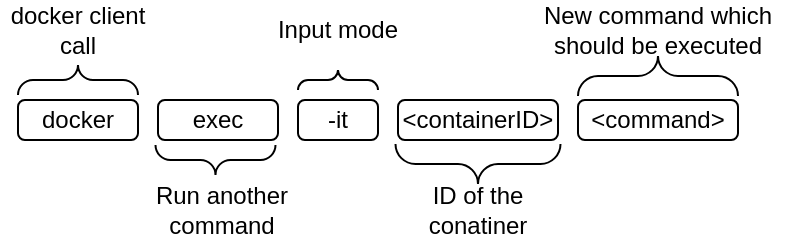 <mxfile version="13.6.5" pages="8">
    <diagram id="Z8t6eByg_bAuf-g6iZLm" name="docker_execute_command">
        <mxGraphModel dx="820" dy="792" grid="1" gridSize="10" guides="1" tooltips="1" connect="1" arrows="1" fold="1" page="1" pageScale="1" pageWidth="827" pageHeight="1169" math="0" shadow="0">
            <root>
                <mxCell id="0"/>
                <mxCell id="1" parent="0"/>
                <mxCell id="x4BcTHykn0_MHG1Q5Rc5-2" value="docker" style="rounded=1;whiteSpace=wrap;html=1;arcSize=17;" parent="1" vertex="1">
                    <mxGeometry x="160" y="250" width="60" height="20" as="geometry"/>
                </mxCell>
                <mxCell id="x4BcTHykn0_MHG1Q5Rc5-3" value="exec" style="rounded=1;whiteSpace=wrap;html=1;arcSize=17;" parent="1" vertex="1">
                    <mxGeometry x="230" y="250" width="60" height="20" as="geometry"/>
                </mxCell>
                <mxCell id="x4BcTHykn0_MHG1Q5Rc5-4" value="-it" style="rounded=1;whiteSpace=wrap;html=1;arcSize=17;" parent="1" vertex="1">
                    <mxGeometry x="300" y="250" width="40" height="20" as="geometry"/>
                </mxCell>
                <mxCell id="x4BcTHykn0_MHG1Q5Rc5-5" value="&amp;lt;containerID&amp;gt;" style="rounded=1;whiteSpace=wrap;html=1;arcSize=17;" parent="1" vertex="1">
                    <mxGeometry x="350" y="250" width="80" height="20" as="geometry"/>
                </mxCell>
                <mxCell id="x4BcTHykn0_MHG1Q5Rc5-8" value="&amp;lt;command&amp;gt;" style="rounded=1;whiteSpace=wrap;html=1;arcSize=17;" parent="1" vertex="1">
                    <mxGeometry x="440" y="250" width="80" height="20" as="geometry"/>
                </mxCell>
                <mxCell id="x4BcTHykn0_MHG1Q5Rc5-9" value="" style="verticalLabelPosition=bottom;shadow=0;dashed=0;align=center;html=1;verticalAlign=top;strokeWidth=1;shape=mxgraph.mockup.markup.curlyBrace;" parent="1" vertex="1">
                    <mxGeometry x="160" y="230" width="60" height="20" as="geometry"/>
                </mxCell>
                <mxCell id="x4BcTHykn0_MHG1Q5Rc5-10" value="docker client call" style="text;html=1;strokeColor=none;fillColor=none;align=center;verticalAlign=middle;whiteSpace=wrap;rounded=0;" parent="1" vertex="1">
                    <mxGeometry x="151.25" y="200" width="77.5" height="30" as="geometry"/>
                </mxCell>
                <mxCell id="x4BcTHykn0_MHG1Q5Rc5-13" value="" style="verticalLabelPosition=bottom;shadow=0;dashed=0;align=center;html=1;verticalAlign=top;strokeWidth=1;shape=mxgraph.mockup.markup.curlyBrace;rotation=-180;" parent="1" vertex="1">
                    <mxGeometry x="228.75" y="270" width="60" height="20" as="geometry"/>
                </mxCell>
                <mxCell id="x4BcTHykn0_MHG1Q5Rc5-14" value="Run another command" style="text;html=1;strokeColor=none;fillColor=none;align=center;verticalAlign=middle;whiteSpace=wrap;rounded=0;" parent="1" vertex="1">
                    <mxGeometry x="222.5" y="290" width="77.5" height="30" as="geometry"/>
                </mxCell>
                <mxCell id="x4BcTHykn0_MHG1Q5Rc5-15" value="Input mode" style="text;html=1;strokeColor=none;fillColor=none;align=center;verticalAlign=middle;whiteSpace=wrap;rounded=0;" parent="1" vertex="1">
                    <mxGeometry x="281.25" y="200" width="77.5" height="30" as="geometry"/>
                </mxCell>
                <mxCell id="x4BcTHykn0_MHG1Q5Rc5-16" value="" style="verticalLabelPosition=bottom;shadow=0;dashed=0;align=center;html=1;verticalAlign=top;strokeWidth=1;shape=mxgraph.mockup.markup.curlyBrace;" parent="1" vertex="1">
                    <mxGeometry x="300" y="230" width="40" height="20" as="geometry"/>
                </mxCell>
                <mxCell id="x4BcTHykn0_MHG1Q5Rc5-18" value="" style="verticalLabelPosition=bottom;shadow=0;dashed=0;align=center;html=1;verticalAlign=top;strokeWidth=1;shape=mxgraph.mockup.markup.curlyBrace;rotation=-180;" parent="1" vertex="1">
                    <mxGeometry x="348.75" y="272" width="82.5" height="20" as="geometry"/>
                </mxCell>
                <mxCell id="x4BcTHykn0_MHG1Q5Rc5-19" value="ID of the conatiner" style="text;html=1;strokeColor=none;fillColor=none;align=center;verticalAlign=middle;whiteSpace=wrap;rounded=0;" parent="1" vertex="1">
                    <mxGeometry x="351.25" y="290" width="77.5" height="30" as="geometry"/>
                </mxCell>
                <mxCell id="x4BcTHykn0_MHG1Q5Rc5-20" value="" style="verticalLabelPosition=bottom;shadow=0;dashed=0;align=center;html=1;verticalAlign=top;strokeWidth=1;shape=mxgraph.mockup.markup.curlyBrace;" parent="1" vertex="1">
                    <mxGeometry x="440" y="228" width="80" height="20" as="geometry"/>
                </mxCell>
                <mxCell id="x4BcTHykn0_MHG1Q5Rc5-21" value="New command which should be executed" style="text;html=1;strokeColor=none;fillColor=none;align=center;verticalAlign=middle;whiteSpace=wrap;rounded=0;" parent="1" vertex="1">
                    <mxGeometry x="415" y="200" width="130" height="30" as="geometry"/>
                </mxCell>
            </root>
        </mxGraphModel>
    </diagram>
    <diagram id="4DqkIe9O288BrXbF6ims" name="docker_volumes">
        <mxGraphModel dx="785" dy="470" grid="1" gridSize="10" guides="1" tooltips="1" connect="1" arrows="1" fold="1" page="1" pageScale="1" pageWidth="827" pageHeight="1169" math="0" shadow="0">
            <root>
                <mxCell id="LirIfCl32TO5lYSVs2zt-0"/>
                <mxCell id="LirIfCl32TO5lYSVs2zt-1" parent="LirIfCl32TO5lYSVs2zt-0"/>
                <mxCell id="LirIfCl32TO5lYSVs2zt-2" value="" style="rounded=0;whiteSpace=wrap;html=1;strokeColor=#000000;" vertex="1" parent="LirIfCl32TO5lYSVs2zt-1">
                    <mxGeometry x="90" y="60" width="190" height="110" as="geometry"/>
                </mxCell>
                <mxCell id="LirIfCl32TO5lYSVs2zt-3" value="Local Directory" style="text;html=1;strokeColor=none;fillColor=none;align=center;verticalAlign=middle;whiteSpace=wrap;rounded=0;fontSize=18;fontStyle=1" vertex="1" parent="LirIfCl32TO5lYSVs2zt-1">
                    <mxGeometry x="90" y="30" width="140" height="30" as="geometry"/>
                </mxCell>
                <mxCell id="LirIfCl32TO5lYSVs2zt-4" value="Docker Container" style="text;html=1;strokeColor=none;fillColor=none;align=center;verticalAlign=middle;whiteSpace=wrap;rounded=0;fontSize=18;fontStyle=1" vertex="1" parent="LirIfCl32TO5lYSVs2zt-1">
                    <mxGeometry x="330" y="30" width="160" height="30" as="geometry"/>
                </mxCell>
                <mxCell id="LirIfCl32TO5lYSVs2zt-6" value="frontend" style="rounded=0;whiteSpace=wrap;html=1;strokeColor=#000000;fontSize=18;align=left;" vertex="1" parent="LirIfCl32TO5lYSVs2zt-1">
                    <mxGeometry x="100" y="70" width="145" height="30" as="geometry"/>
                </mxCell>
                <mxCell id="LirIfCl32TO5lYSVs2zt-7" value="/src" style="rounded=0;whiteSpace=wrap;html=1;strokeColor=#000000;fontSize=18;align=left;" vertex="1" parent="LirIfCl32TO5lYSVs2zt-1">
                    <mxGeometry x="125" y="100" width="120" height="30" as="geometry"/>
                </mxCell>
                <mxCell id="LirIfCl32TO5lYSVs2zt-15" value="/public" style="rounded=0;whiteSpace=wrap;html=1;strokeColor=#000000;fontSize=18;align=left;" vertex="1" parent="LirIfCl32TO5lYSVs2zt-1">
                    <mxGeometry x="125" y="130" width="120" height="30" as="geometry"/>
                </mxCell>
                <mxCell id="LirIfCl32TO5lYSVs2zt-16" value="" style="rounded=0;whiteSpace=wrap;html=1;strokeColor=#000000;" vertex="1" parent="LirIfCl32TO5lYSVs2zt-1">
                    <mxGeometry x="330" y="60" width="190" height="150" as="geometry"/>
                </mxCell>
                <mxCell id="LirIfCl32TO5lYSVs2zt-17" value="/app" style="rounded=0;whiteSpace=wrap;html=1;strokeColor=#000000;fontSize=18;align=left;" vertex="1" parent="LirIfCl32TO5lYSVs2zt-1">
                    <mxGeometry x="341" y="70" width="159" height="30" as="geometry"/>
                </mxCell>
                <mxCell id="LirIfCl32TO5lYSVs2zt-20" style="edgeStyle=orthogonalEdgeStyle;rounded=0;orthogonalLoop=1;jettySize=auto;html=1;exitX=0;exitY=0.5;exitDx=0;exitDy=0;fontSize=18;" edge="1" parent="LirIfCl32TO5lYSVs2zt-1" source="LirIfCl32TO5lYSVs2zt-18" target="LirIfCl32TO5lYSVs2zt-7">
                    <mxGeometry relative="1" as="geometry">
                        <Array as="points">
                            <mxPoint x="245" y="115"/>
                        </Array>
                    </mxGeometry>
                </mxCell>
                <mxCell id="LirIfCl32TO5lYSVs2zt-22" value="mapping" style="edgeLabel;html=1;align=center;verticalAlign=middle;resizable=0;points=[];fontSize=18;" vertex="1" connectable="0" parent="LirIfCl32TO5lYSVs2zt-20">
                    <mxGeometry x="-0.114" y="1" relative="1" as="geometry">
                        <mxPoint as="offset"/>
                    </mxGeometry>
                </mxCell>
                <mxCell id="LirIfCl32TO5lYSVs2zt-18" value="reference" style="rounded=0;whiteSpace=wrap;html=1;strokeColor=#d79b00;fontSize=18;align=left;fillColor=#ffe6cc;" vertex="1" parent="LirIfCl32TO5lYSVs2zt-1">
                    <mxGeometry x="366" y="100" width="134" height="30" as="geometry"/>
                </mxCell>
                <mxCell id="LirIfCl32TO5lYSVs2zt-26" style="edgeStyle=orthogonalEdgeStyle;rounded=0;orthogonalLoop=1;jettySize=auto;html=1;fontSize=18;align=right;" edge="1" parent="LirIfCl32TO5lYSVs2zt-1" source="LirIfCl32TO5lYSVs2zt-19" target="LirIfCl32TO5lYSVs2zt-15">
                    <mxGeometry relative="1" as="geometry"/>
                </mxCell>
                <mxCell id="LirIfCl32TO5lYSVs2zt-27" value="mapping" style="edgeLabel;html=1;align=center;verticalAlign=middle;resizable=0;points=[];fontSize=18;" vertex="1" connectable="0" parent="LirIfCl32TO5lYSVs2zt-26">
                    <mxGeometry x="0.068" y="2" relative="1" as="geometry">
                        <mxPoint as="offset"/>
                    </mxGeometry>
                </mxCell>
                <mxCell id="LirIfCl32TO5lYSVs2zt-19" value="reference" style="rounded=0;whiteSpace=wrap;html=1;strokeColor=#d79b00;fontSize=18;align=left;fillColor=#ffe6cc;" vertex="1" parent="LirIfCl32TO5lYSVs2zt-1">
                    <mxGeometry x="366" y="130" width="134" height="30" as="geometry"/>
                </mxCell>
                <mxCell id="M2R_YAmJUU3BRE1aYa_X-0" value="/node_modules" style="rounded=0;whiteSpace=wrap;html=1;fontSize=18;align=left;strokeColor=#82b366;fillColor=#d5e8d4;" vertex="1" parent="LirIfCl32TO5lYSVs2zt-1">
                    <mxGeometry x="366" y="160" width="134" height="30" as="geometry"/>
                </mxCell>
                <mxCell id="M2R_YAmJUU3BRE1aYa_X-1" value="bind" style="rounded=0;whiteSpace=wrap;html=1;strokeColor=#d79b00;fontSize=21;align=left;fillColor=#ffe6cc;" vertex="1" parent="LirIfCl32TO5lYSVs2zt-1">
                    <mxGeometry x="550" y="70" width="50" height="20" as="geometry"/>
                </mxCell>
                <mxCell id="M2R_YAmJUU3BRE1aYa_X-3" value="Mount Type" style="text;html=1;strokeColor=none;fillColor=none;align=center;verticalAlign=middle;whiteSpace=wrap;rounded=0;fontSize=18;fontStyle=1" vertex="1" parent="LirIfCl32TO5lYSVs2zt-1">
                    <mxGeometry x="535" y="20" width="80" height="30" as="geometry"/>
                </mxCell>
                <mxCell id="M2R_YAmJUU3BRE1aYa_X-4" value="volume" style="rounded=0;whiteSpace=wrap;html=1;strokeColor=#82b366;fontSize=21;align=left;fillColor=#d5e8d4;" vertex="1" parent="LirIfCl32TO5lYSVs2zt-1">
                    <mxGeometry x="550" y="105" width="80" height="20" as="geometry"/>
                </mxCell>
            </root>
        </mxGraphModel>
    </diagram>
    <diagram id="GlZ0INr8MOk2siQkvOUw" name="docker_volumes_command">
        <mxGraphModel dx="654" dy="391" grid="1" gridSize="10" guides="1" tooltips="1" connect="1" arrows="1" fold="1" page="1" pageScale="1" pageWidth="827" pageHeight="1169" math="0" shadow="0">
            <root>
                <mxCell id="pRJPaqnPAb04E5XvACH9-0"/>
                <mxCell id="pRJPaqnPAb04E5XvACH9-1" parent="pRJPaqnPAb04E5XvACH9-0"/>
                <mxCell id="M1x_r_10BfOxJKpJMZ-N-0" value="docker run -p 3000:3000" style="rounded=1;whiteSpace=wrap;html=1;arcSize=17;" vertex="1" parent="pRJPaqnPAb04E5XvACH9-1">
                    <mxGeometry x="60" y="250" width="160" height="20" as="geometry"/>
                </mxCell>
                <mxCell id="M1x_r_10BfOxJKpJMZ-N-1" value="-v /app/node_modules" style="rounded=1;whiteSpace=wrap;html=1;arcSize=17;" vertex="1" parent="pRJPaqnPAb04E5XvACH9-1">
                    <mxGeometry x="222.5" y="250" width="137.5" height="20" as="geometry"/>
                </mxCell>
                <mxCell id="M1x_r_10BfOxJKpJMZ-N-3" value="-v $(pwd):/app" style="rounded=1;whiteSpace=wrap;html=1;arcSize=17;" vertex="1" parent="pRJPaqnPAb04E5XvACH9-1">
                    <mxGeometry x="363.25" y="250" width="96.5" height="20" as="geometry"/>
                </mxCell>
                <mxCell id="M1x_r_10BfOxJKpJMZ-N-4" value="&amp;lt;imageID&amp;gt;" style="rounded=1;whiteSpace=wrap;html=1;arcSize=17;" vertex="1" parent="pRJPaqnPAb04E5XvACH9-1">
                    <mxGeometry x="464" y="250" width="80" height="20" as="geometry"/>
                </mxCell>
                <mxCell id="M1x_r_10BfOxJKpJMZ-N-5" value="" style="verticalLabelPosition=bottom;shadow=0;dashed=0;align=center;html=1;verticalAlign=top;strokeWidth=1;shape=mxgraph.mockup.markup.curlyBrace;" vertex="1" parent="pRJPaqnPAb04E5XvACH9-1">
                    <mxGeometry x="60" y="228" width="159" height="20" as="geometry"/>
                </mxCell>
                <mxCell id="M1x_r_10BfOxJKpJMZ-N-6" value="docker run call" style="text;html=1;strokeColor=none;fillColor=none;align=center;verticalAlign=middle;whiteSpace=wrap;rounded=0;" vertex="1" parent="pRJPaqnPAb04E5XvACH9-1">
                    <mxGeometry x="90" y="198" width="88.25" height="30" as="geometry"/>
                </mxCell>
                <mxCell id="M1x_r_10BfOxJKpJMZ-N-7" value="" style="verticalLabelPosition=bottom;shadow=0;dashed=0;align=center;html=1;verticalAlign=top;strokeWidth=1;shape=mxgraph.mockup.markup.curlyBrace;rotation=-180;" vertex="1" parent="pRJPaqnPAb04E5XvACH9-1">
                    <mxGeometry x="225" y="272" width="132.5" height="20" as="geometry"/>
                </mxCell>
                <mxCell id="M1x_r_10BfOxJKpJMZ-N-8" value="Put a bookmark on the node_modules folder. Because we have it only in the container we want to persist that so that it doesn't get overwritten with the mapping in the next command" style="text;html=1;strokeColor=none;fillColor=none;align=center;verticalAlign=middle;whiteSpace=wrap;rounded=0;" vertex="1" parent="pRJPaqnPAb04E5XvACH9-1">
                    <mxGeometry x="230" y="292" width="120" height="138" as="geometry"/>
                </mxCell>
                <mxCell id="M1x_r_10BfOxJKpJMZ-N-11" value="" style="verticalLabelPosition=bottom;shadow=0;dashed=0;align=center;html=1;verticalAlign=top;strokeWidth=1;shape=mxgraph.mockup.markup.curlyBrace;rotation=0;" vertex="1" parent="pRJPaqnPAb04E5XvACH9-1">
                    <mxGeometry x="364.75" y="228" width="93.5" height="20" as="geometry"/>
                </mxCell>
                <mxCell id="M1x_r_10BfOxJKpJMZ-N-12" value="Map the present working directory $(pwd) and everyting inside of it to the Container Working directory" style="text;html=1;strokeColor=none;fillColor=none;align=center;verticalAlign=middle;whiteSpace=wrap;rounded=0;" vertex="1" parent="pRJPaqnPAb04E5XvACH9-1">
                    <mxGeometry x="353.75" y="150" width="115.5" height="70" as="geometry"/>
                </mxCell>
                <mxCell id="M1x_r_10BfOxJKpJMZ-N-13" value="" style="verticalLabelPosition=bottom;shadow=0;dashed=0;align=center;html=1;verticalAlign=top;strokeWidth=1;shape=mxgraph.mockup.markup.curlyBrace;rotation=-180;" vertex="1" parent="pRJPaqnPAb04E5XvACH9-1">
                    <mxGeometry x="464" y="272" width="80" height="20" as="geometry"/>
                </mxCell>
                <mxCell id="M1x_r_10BfOxJKpJMZ-N-14" value="ID of the Image" style="text;html=1;strokeColor=none;fillColor=none;align=center;verticalAlign=middle;whiteSpace=wrap;rounded=0;" vertex="1" parent="pRJPaqnPAb04E5XvACH9-1">
                    <mxGeometry x="439" y="292" width="130" height="30" as="geometry"/>
                </mxCell>
            </root>
        </mxGraphModel>
    </diagram>
    <diagram id="Ai7XzUPe5bcDp6t7hfhO" name="multi_step_docker_builds">
        <mxGraphModel dx="785" dy="470" grid="1" gridSize="10" guides="1" tooltips="1" connect="1" arrows="1" fold="1" page="1" pageScale="1" pageWidth="827" pageHeight="1169" math="0" shadow="0">
            <root>
                <mxCell id="6ZfEl1eTqT96-iYbXJiU-0"/>
                <mxCell id="6ZfEl1eTqT96-iYbXJiU-1" parent="6ZfEl1eTqT96-iYbXJiU-0"/>
                <mxCell id="wKsnlHwQI8A0laE14Ngf-7" style="edgeStyle=orthogonalEdgeStyle;rounded=0;orthogonalLoop=1;jettySize=auto;html=1;exitX=0.5;exitY=1;exitDx=0;exitDy=0;fontSize=21;align=right;" edge="1" parent="6ZfEl1eTqT96-iYbXJiU-1" source="wKsnlHwQI8A0laE14Ngf-0" target="wKsnlHwQI8A0laE14Ngf-4">
                    <mxGeometry relative="1" as="geometry"/>
                </mxCell>
                <mxCell id="wKsnlHwQI8A0laE14Ngf-0" value="Base Image node:alpine" style="rounded=1;whiteSpace=wrap;html=1;strokeColor=#000000;fontSize=18;align=left;" vertex="1" parent="6ZfEl1eTqT96-iYbXJiU-1">
                    <mxGeometry x="140" y="120" width="200" height="30" as="geometry"/>
                </mxCell>
                <mxCell id="wKsnlHwQI8A0laE14Ngf-2" value="Build Phase" style="text;html=1;strokeColor=none;fillColor=none;align=center;verticalAlign=middle;whiteSpace=wrap;rounded=0;fontSize=21;fontStyle=1" vertex="1" parent="6ZfEl1eTqT96-iYbXJiU-1">
                    <mxGeometry x="150" y="80" width="150" height="30" as="geometry"/>
                </mxCell>
                <mxCell id="wKsnlHwQI8A0laE14Ngf-3" value="Run Phase" style="text;html=1;strokeColor=none;fillColor=none;align=center;verticalAlign=middle;whiteSpace=wrap;rounded=0;fontSize=21;fontStyle=1" vertex="1" parent="6ZfEl1eTqT96-iYbXJiU-1">
                    <mxGeometry x="490" y="80" width="150" height="30" as="geometry"/>
                </mxCell>
                <mxCell id="wKsnlHwQI8A0laE14Ngf-9" style="edgeStyle=orthogonalEdgeStyle;rounded=0;orthogonalLoop=1;jettySize=auto;html=1;exitX=0.5;exitY=1;exitDx=0;exitDy=0;entryX=0.5;entryY=0;entryDx=0;entryDy=0;fontSize=21;align=right;" edge="1" parent="6ZfEl1eTqT96-iYbXJiU-1" source="wKsnlHwQI8A0laE14Ngf-4" target="wKsnlHwQI8A0laE14Ngf-5">
                    <mxGeometry relative="1" as="geometry"/>
                </mxCell>
                <mxCell id="wKsnlHwQI8A0laE14Ngf-4" value="Copy package.json file" style="rounded=1;whiteSpace=wrap;html=1;strokeColor=#000000;fontSize=18;align=left;" vertex="1" parent="6ZfEl1eTqT96-iYbXJiU-1">
                    <mxGeometry x="140" y="160" width="200" height="30" as="geometry"/>
                </mxCell>
                <mxCell id="wKsnlHwQI8A0laE14Ngf-10" style="edgeStyle=orthogonalEdgeStyle;rounded=0;orthogonalLoop=1;jettySize=auto;html=1;fontSize=21;align=right;" edge="1" parent="6ZfEl1eTqT96-iYbXJiU-1" source="wKsnlHwQI8A0laE14Ngf-5" target="wKsnlHwQI8A0laE14Ngf-6">
                    <mxGeometry relative="1" as="geometry"/>
                </mxCell>
                <mxCell id="wKsnlHwQI8A0laE14Ngf-5" value="Install the dependencies" style="rounded=1;whiteSpace=wrap;html=1;strokeColor=#000000;fontSize=18;align=left;" vertex="1" parent="6ZfEl1eTqT96-iYbXJiU-1">
                    <mxGeometry x="140" y="200" width="200" height="30" as="geometry"/>
                </mxCell>
                <mxCell id="wKsnlHwQI8A0laE14Ngf-6" value="Build the Application &quot;npm run build&quot;" style="rounded=1;whiteSpace=wrap;html=1;strokeColor=#000000;fontSize=18;align=left;" vertex="1" parent="6ZfEl1eTqT96-iYbXJiU-1">
                    <mxGeometry x="140" y="240" width="200" height="70" as="geometry"/>
                </mxCell>
                <mxCell id="wKsnlHwQI8A0laE14Ngf-13" style="edgeStyle=orthogonalEdgeStyle;rounded=0;orthogonalLoop=1;jettySize=auto;html=1;entryX=0.5;entryY=0;entryDx=0;entryDy=0;fontSize=21;align=right;" edge="1" parent="6ZfEl1eTqT96-iYbXJiU-1" source="wKsnlHwQI8A0laE14Ngf-11" target="wKsnlHwQI8A0laE14Ngf-12">
                    <mxGeometry relative="1" as="geometry"/>
                </mxCell>
                <mxCell id="wKsnlHwQI8A0laE14Ngf-11" value="Base Image nginx" style="rounded=1;whiteSpace=wrap;html=1;strokeColor=#000000;fontSize=18;align=left;" vertex="1" parent="6ZfEl1eTqT96-iYbXJiU-1">
                    <mxGeometry x="465" y="120" width="200" height="30" as="geometry"/>
                </mxCell>
                <mxCell id="wKsnlHwQI8A0laE14Ngf-16" style="edgeStyle=orthogonalEdgeStyle;rounded=0;orthogonalLoop=1;jettySize=auto;html=1;exitX=0.5;exitY=1;exitDx=0;exitDy=0;entryX=0.517;entryY=-0.049;entryDx=0;entryDy=0;entryPerimeter=0;fontSize=21;align=right;" edge="1" parent="6ZfEl1eTqT96-iYbXJiU-1" source="wKsnlHwQI8A0laE14Ngf-12" target="wKsnlHwQI8A0laE14Ngf-15">
                    <mxGeometry relative="1" as="geometry"/>
                </mxCell>
                <mxCell id="wKsnlHwQI8A0laE14Ngf-17" style="edgeStyle=orthogonalEdgeStyle;rounded=0;orthogonalLoop=1;jettySize=auto;html=1;entryX=1;entryY=0.75;entryDx=0;entryDy=0;fontSize=21;align=right;" edge="1" parent="6ZfEl1eTqT96-iYbXJiU-1" source="wKsnlHwQI8A0laE14Ngf-12" target="wKsnlHwQI8A0laE14Ngf-6">
                    <mxGeometry relative="1" as="geometry"/>
                </mxCell>
                <mxCell id="wKsnlHwQI8A0laE14Ngf-12" value="Copy the output of the build phase" style="rounded=1;whiteSpace=wrap;html=1;strokeColor=#000000;fontSize=18;align=left;" vertex="1" parent="6ZfEl1eTqT96-iYbXJiU-1">
                    <mxGeometry x="465" y="160" width="200" height="50" as="geometry"/>
                </mxCell>
                <mxCell id="wKsnlHwQI8A0laE14Ngf-15" value="Start nginx" style="rounded=1;whiteSpace=wrap;html=1;strokeColor=#000000;fontSize=18;align=left;" vertex="1" parent="6ZfEl1eTqT96-iYbXJiU-1">
                    <mxGeometry x="465" y="220" width="200" height="30" as="geometry"/>
                </mxCell>
            </root>
        </mxGraphModel>
    </diagram>
    <diagram id="bdIjQLyfp-vg7FsCuGb4" name="volume_types">
        <mxGraphModel dx="1374" dy="822" grid="1" gridSize="10" guides="1" tooltips="1" connect="1" arrows="1" fold="1" page="1" pageScale="1" pageWidth="827" pageHeight="1169" math="0" shadow="0">
            <root>
                <mxCell id="e3IrmXfoFoq5_-Rz7kR5-0"/>
                <mxCell id="e3IrmXfoFoq5_-Rz7kR5-1" parent="e3IrmXfoFoq5_-Rz7kR5-0"/>
                <mxCell id="e3IrmXfoFoq5_-Rz7kR5-4" value="" style="rounded=0;whiteSpace=wrap;html=1;strokeColor=#67AB9F;fontSize=21;align=left;fontStyle=1" vertex="1" parent="e3IrmXfoFoq5_-Rz7kR5-1">
                    <mxGeometry x="70" y="60" width="450" height="310" as="geometry"/>
                </mxCell>
                <mxCell id="e3IrmXfoFoq5_-Rz7kR5-10" style="edgeStyle=orthogonalEdgeStyle;rounded=0;orthogonalLoop=1;jettySize=auto;html=1;fontSize=21;align=right;" edge="1" parent="e3IrmXfoFoq5_-Rz7kR5-1" source="e3IrmXfoFoq5_-Rz7kR5-3" target="e3IrmXfoFoq5_-Rz7kR5-9">
                    <mxGeometry relative="1" as="geometry">
                        <Array as="points">
                            <mxPoint x="420" y="141"/>
                        </Array>
                    </mxGeometry>
                </mxCell>
                <mxCell id="e3IrmXfoFoq5_-Rz7kR5-14" value="tmpfs mount" style="edgeLabel;html=1;align=center;verticalAlign=middle;resizable=0;points=[];fontSize=21;fontColor=#67AB9F;" vertex="1" connectable="0" parent="e3IrmXfoFoq5_-Rz7kR5-10">
                    <mxGeometry x="-0.11" y="4" relative="1" as="geometry">
                        <mxPoint as="offset"/>
                    </mxGeometry>
                </mxCell>
                <mxCell id="e3IrmXfoFoq5_-Rz7kR5-12" style="edgeStyle=orthogonalEdgeStyle;rounded=0;orthogonalLoop=1;jettySize=auto;html=1;exitX=0;exitY=0.5;exitDx=0;exitDy=0;entryX=0.095;entryY=0.014;entryDx=0;entryDy=0;entryPerimeter=0;fontSize=21;align=right;" edge="1" parent="e3IrmXfoFoq5_-Rz7kR5-1" source="e3IrmXfoFoq5_-Rz7kR5-3" target="e3IrmXfoFoq5_-Rz7kR5-6">
                    <mxGeometry relative="1" as="geometry"/>
                </mxCell>
                <mxCell id="e3IrmXfoFoq5_-Rz7kR5-13" value="Bind mounts" style="edgeLabel;html=1;align=center;verticalAlign=middle;resizable=0;points=[];fontSize=21;fontColor=#67AB9F;" vertex="1" connectable="0" parent="e3IrmXfoFoq5_-Rz7kR5-12">
                    <mxGeometry x="-0.252" y="2" relative="1" as="geometry">
                        <mxPoint as="offset"/>
                    </mxGeometry>
                </mxCell>
                <mxCell id="e3IrmXfoFoq5_-Rz7kR5-3" value="Container" style="rounded=1;whiteSpace=wrap;html=1;strokeColor=#67AB9F;fontSize=21;align=center;" vertex="1" parent="e3IrmXfoFoq5_-Rz7kR5-1">
                    <mxGeometry x="197" y="110.5" width="210" height="60" as="geometry"/>
                </mxCell>
                <mxCell id="e3IrmXfoFoq5_-Rz7kR5-2" value="" style="aspect=fixed;html=1;points=[];align=center;image;fontSize=12;image=img/lib/mscae/Docker.svg;strokeColor=#67AB9F;" vertex="1" parent="e3IrmXfoFoq5_-Rz7kR5-1">
                    <mxGeometry x="200" y="120" width="50" height="41" as="geometry"/>
                </mxCell>
                <mxCell id="e3IrmXfoFoq5_-Rz7kR5-5" value="&lt;b&gt;Docker Host&lt;/b&gt;" style="text;html=1;strokeColor=none;fillColor=none;align=center;verticalAlign=middle;whiteSpace=wrap;rounded=0;fontSize=21;" vertex="1" parent="e3IrmXfoFoq5_-Rz7kR5-1">
                    <mxGeometry x="80" y="70" width="130" height="30" as="geometry"/>
                </mxCell>
                <mxCell id="e3IrmXfoFoq5_-Rz7kR5-6" value="" style="rounded=1;whiteSpace=wrap;html=1;strokeColor=#67AB9F;fontSize=21;align=center;" vertex="1" parent="e3IrmXfoFoq5_-Rz7kR5-1">
                    <mxGeometry x="90" y="220" width="210" height="140" as="geometry"/>
                </mxCell>
                <mxCell id="e3IrmXfoFoq5_-Rz7kR5-7" value="filesystem" style="text;html=1;strokeColor=none;fillColor=none;align=center;verticalAlign=middle;whiteSpace=wrap;rounded=0;fontSize=21;" vertex="1" parent="e3IrmXfoFoq5_-Rz7kR5-1">
                    <mxGeometry x="175" y="240" width="40" height="20" as="geometry"/>
                </mxCell>
                <mxCell id="e3IrmXfoFoq5_-Rz7kR5-8" value="Docker area" style="rounded=0;whiteSpace=wrap;html=1;strokeColor=#67AB9F;fontSize=21;align=left;dashed=1;" vertex="1" parent="e3IrmXfoFoq5_-Rz7kR5-1">
                    <mxGeometry x="135" y="290" width="120" height="30" as="geometry"/>
                </mxCell>
                <mxCell id="e3IrmXfoFoq5_-Rz7kR5-9" value="Memory" style="rounded=1;whiteSpace=wrap;html=1;strokeColor=#67AB9F;fontSize=21;align=center;" vertex="1" parent="e3IrmXfoFoq5_-Rz7kR5-1">
                    <mxGeometry x="350" y="250" width="140" height="50" as="geometry"/>
                </mxCell>
                <mxCell id="e3IrmXfoFoq5_-Rz7kR5-11" style="edgeStyle=orthogonalEdgeStyle;rounded=0;orthogonalLoop=1;jettySize=auto;html=1;entryX=1;entryY=0.5;entryDx=0;entryDy=0;fontSize=21;align=right;" edge="1" parent="e3IrmXfoFoq5_-Rz7kR5-1" source="e3IrmXfoFoq5_-Rz7kR5-3" target="e3IrmXfoFoq5_-Rz7kR5-8">
                    <mxGeometry relative="1" as="geometry">
                        <Array as="points">
                            <mxPoint x="330" y="305"/>
                        </Array>
                    </mxGeometry>
                </mxCell>
                <mxCell id="e3IrmXfoFoq5_-Rz7kR5-15" value="volume" style="edgeLabel;html=1;align=center;verticalAlign=middle;resizable=0;points=[];fontSize=21;fontColor=#67AB9F;" vertex="1" connectable="0" parent="e3IrmXfoFoq5_-Rz7kR5-11">
                    <mxGeometry x="-0.575" y="-3" relative="1" as="geometry">
                        <mxPoint y="1" as="offset"/>
                    </mxGeometry>
                </mxCell>
            </root>
        </mxGraphModel>
    </diagram>
    <diagram id="Vr8v1ArHSKr2Dgs_Agi7" name="Deployment_Setup">
        <mxGraphModel dx="677" dy="391" grid="1" gridSize="10" guides="1" tooltips="1" connect="1" arrows="1" fold="1" page="1" pageScale="1" pageWidth="827" pageHeight="1169" math="0" shadow="0">
            <root>
                <mxCell id="TvI7jjxrdWnAn_IX-BsY-0"/>
                <mxCell id="TvI7jjxrdWnAn_IX-BsY-1" parent="TvI7jjxrdWnAn_IX-BsY-0"/>
                <mxCell id="TvI7jjxrdWnAn_IX-BsY-4" value="" style="rounded=0;whiteSpace=wrap;html=1;fillColor=#f5f5f5;strokeColor=#666666;fontColor=#333333;" vertex="1" parent="TvI7jjxrdWnAn_IX-BsY-1">
                    <mxGeometry x="90" y="110" width="300" height="100" as="geometry"/>
                </mxCell>
                <mxCell id="TvI7jjxrdWnAn_IX-BsY-3" value="" style="dashed=0;outlineConnect=0;html=1;align=center;labelPosition=center;verticalLabelPosition=bottom;verticalAlign=top;shape=mxgraph.weblogos.github" vertex="1" parent="TvI7jjxrdWnAn_IX-BsY-1">
                    <mxGeometry x="80" y="92" width="50" height="50" as="geometry"/>
                </mxCell>
                <mxCell id="TvI7jjxrdWnAn_IX-BsY-17" value="Pull" style="edgeStyle=orthogonalEdgeStyle;rounded=0;orthogonalLoop=1;jettySize=auto;html=1;exitX=0.5;exitY=1;exitDx=0;exitDy=0;entryX=0.5;entryY=0;entryDx=0;entryDy=0;" edge="1" parent="TvI7jjxrdWnAn_IX-BsY-1" source="TvI7jjxrdWnAn_IX-BsY-12" target="TvI7jjxrdWnAn_IX-BsY-13">
                    <mxGeometry relative="1" as="geometry"/>
                </mxCell>
                <mxCell id="TvI7jjxrdWnAn_IX-BsY-12" value="Feature Branch" style="rounded=0;whiteSpace=wrap;html=1;" vertex="1" parent="TvI7jjxrdWnAn_IX-BsY-1">
                    <mxGeometry x="140" y="132" width="210" height="20" as="geometry"/>
                </mxCell>
                <mxCell id="TvI7jjxrdWnAn_IX-BsY-19" style="edgeStyle=orthogonalEdgeStyle;rounded=0;orthogonalLoop=1;jettySize=auto;html=1;entryX=0;entryY=0.5;entryDx=0;entryDy=0;" edge="1" parent="TvI7jjxrdWnAn_IX-BsY-1" source="TvI7jjxrdWnAn_IX-BsY-13" target="TvI7jjxrdWnAn_IX-BsY-18">
                    <mxGeometry relative="1" as="geometry"/>
                </mxCell>
                <mxCell id="TvI7jjxrdWnAn_IX-BsY-13" value="Master Branch" style="rounded=0;whiteSpace=wrap;html=1;" vertex="1" parent="TvI7jjxrdWnAn_IX-BsY-1">
                    <mxGeometry x="140" y="177" width="210" height="20" as="geometry"/>
                </mxCell>
                <mxCell id="TvI7jjxrdWnAn_IX-BsY-15" style="edgeStyle=orthogonalEdgeStyle;rounded=0;orthogonalLoop=1;jettySize=auto;html=1;" edge="1" parent="TvI7jjxrdWnAn_IX-BsY-1" source="TvI7jjxrdWnAn_IX-BsY-14" target="TvI7jjxrdWnAn_IX-BsY-12">
                    <mxGeometry relative="1" as="geometry"/>
                </mxCell>
                <mxCell id="TvI7jjxrdWnAn_IX-BsY-16" value="Push" style="edgeLabel;html=1;align=center;verticalAlign=middle;resizable=0;points=[];" vertex="1" connectable="0" parent="TvI7jjxrdWnAn_IX-BsY-15">
                    <mxGeometry x="-0.217" y="2" relative="1" as="geometry">
                        <mxPoint as="offset"/>
                    </mxGeometry>
                </mxCell>
                <mxCell id="TvI7jjxrdWnAn_IX-BsY-14" value="" style="pointerEvents=1;shadow=0;dashed=0;html=1;strokeColor=none;fillColor=#505050;labelPosition=center;verticalLabelPosition=bottom;verticalAlign=top;outlineConnect=0;align=center;shape=mxgraph.office.devices.laptop;" vertex="1" parent="TvI7jjxrdWnAn_IX-BsY-1">
                    <mxGeometry x="216" y="20" width="58" height="34" as="geometry"/>
                </mxCell>
                <mxCell id="TvI7jjxrdWnAn_IX-BsY-21" style="edgeStyle=orthogonalEdgeStyle;rounded=0;orthogonalLoop=1;jettySize=auto;html=1;entryX=0;entryY=0.5;entryDx=0;entryDy=0;" edge="1" parent="TvI7jjxrdWnAn_IX-BsY-1" source="TvI7jjxrdWnAn_IX-BsY-18" target="TvI7jjxrdWnAn_IX-BsY-20">
                    <mxGeometry relative="1" as="geometry"/>
                </mxCell>
                <mxCell id="TvI7jjxrdWnAn_IX-BsY-18" value="Travis CI" style="rounded=0;whiteSpace=wrap;html=1;fillColor=#dae8fc;strokeColor=#6c8ebf;" vertex="1" parent="TvI7jjxrdWnAn_IX-BsY-1">
                    <mxGeometry x="414" y="176" width="120" height="22" as="geometry"/>
                </mxCell>
                <mxCell id="TvI7jjxrdWnAn_IX-BsY-20" value="AWS&amp;nbsp;" style="rounded=0;whiteSpace=wrap;html=1;fillColor=#ffe6cc;strokeColor=#d79b00;" vertex="1" parent="TvI7jjxrdWnAn_IX-BsY-1">
                    <mxGeometry x="560" y="176" width="50" height="22" as="geometry"/>
                </mxCell>
            </root>
        </mxGraphModel>
    </diagram>
    <diagram id="O6A8CiUrH6Jm8m6X_DZ4" name="AWS_Environment">
        <mxGraphModel dx="1422" dy="822" grid="1" gridSize="10" guides="1" tooltips="1" connect="1" arrows="1" fold="1" page="1" pageScale="1" pageWidth="827" pageHeight="1169" math="0" shadow="0">
            <root>
                <mxCell id="8pTppJ1SWUtRktgtya2P-0"/>
                <mxCell id="8pTppJ1SWUtRktgtya2P-1" parent="8pTppJ1SWUtRktgtya2P-0"/>
                <mxCell id="8pTppJ1SWUtRktgtya2P-3" value="" style="rounded=0;whiteSpace=wrap;html=1;" vertex="1" parent="8pTppJ1SWUtRktgtya2P-1">
                    <mxGeometry x="480" y="150" width="300" height="460" as="geometry"/>
                </mxCell>
                <mxCell id="8pTppJ1SWUtRktgtya2P-2" value="" style="outlineConnect=0;dashed=0;verticalLabelPosition=bottom;verticalAlign=top;align=center;html=1;shape=mxgraph.aws3.elastic_beanstalk;fillColor=#F58534;gradientColor=none;" vertex="1" parent="8pTppJ1SWUtRktgtya2P-1">
                    <mxGeometry x="470" y="100" width="50" height="60" as="geometry"/>
                </mxCell>
                <mxCell id="lDrlaD-sjp7wtEWnbc47-18" style="edgeStyle=orthogonalEdgeStyle;rounded=0;orthogonalLoop=1;jettySize=auto;html=1;entryX=0;entryY=0.5;entryDx=0;entryDy=0;fontSize=18;" edge="1" parent="8pTppJ1SWUtRktgtya2P-1" source="8pTppJ1SWUtRktgtya2P-4" target="8pTppJ1SWUtRktgtya2P-5">
                    <mxGeometry relative="1" as="geometry"/>
                </mxCell>
                <mxCell id="lDrlaD-sjp7wtEWnbc47-19" style="edgeStyle=orthogonalEdgeStyle;rounded=0;orthogonalLoop=1;jettySize=auto;html=1;entryX=0;entryY=0.5;entryDx=0;entryDy=0;fontSize=18;" edge="1" parent="8pTppJ1SWUtRktgtya2P-1" source="8pTppJ1SWUtRktgtya2P-4" target="lDrlaD-sjp7wtEWnbc47-4">
                    <mxGeometry relative="1" as="geometry"/>
                </mxCell>
                <mxCell id="lDrlaD-sjp7wtEWnbc47-20" style="edgeStyle=orthogonalEdgeStyle;rounded=0;orthogonalLoop=1;jettySize=auto;html=1;fontSize=18;" edge="1" parent="8pTppJ1SWUtRktgtya2P-1" source="8pTppJ1SWUtRktgtya2P-4" target="lDrlaD-sjp7wtEWnbc47-10">
                    <mxGeometry relative="1" as="geometry"/>
                </mxCell>
                <mxCell id="8pTppJ1SWUtRktgtya2P-4" value="Load Balancer" style="rounded=1;whiteSpace=wrap;html=1;fillColor=#f8cecc;strokeColor=#b85450;" vertex="1" parent="8pTppJ1SWUtRktgtya2P-1">
                    <mxGeometry x="491" y="165" width="49" height="430" as="geometry"/>
                </mxCell>
                <mxCell id="8pTppJ1SWUtRktgtya2P-10" value="AWS Environment&lt;br&gt;Elastic Beanstalk" style="text;html=1;strokeColor=none;fillColor=none;align=center;verticalAlign=middle;whiteSpace=wrap;rounded=0;fontStyle=1;fontSize=18;" vertex="1" parent="8pTppJ1SWUtRktgtya2P-1">
                    <mxGeometry x="553" y="120" width="161" height="20" as="geometry"/>
                </mxCell>
                <mxCell id="8pTppJ1SWUtRktgtya2P-15" style="edgeStyle=orthogonalEdgeStyle;rounded=0;orthogonalLoop=1;jettySize=auto;html=1;entryX=0;entryY=0.5;entryDx=0;entryDy=0;fontSize=18;" edge="1" parent="8pTppJ1SWUtRktgtya2P-1" source="8pTppJ1SWUtRktgtya2P-12" target="8pTppJ1SWUtRktgtya2P-4">
                    <mxGeometry relative="1" as="geometry"/>
                </mxCell>
                <mxCell id="8pTppJ1SWUtRktgtya2P-12" value="" style="strokeWidth=1;shadow=0;dashed=0;align=center;html=1;shape=mxgraph.mockup.containers.browserWindow;rSize=0;strokeColor=#666666;strokeColor2=#008cff;strokeColor3=#c4c4c4;mainText=,;recursiveResize=0;fontSize=18;" vertex="1" parent="8pTppJ1SWUtRktgtya2P-1">
                    <mxGeometry x="40" y="300" width="400" height="160" as="geometry"/>
                </mxCell>
                <mxCell id="8pTppJ1SWUtRktgtya2P-13" value="Page 1" style="strokeWidth=1;shadow=0;dashed=0;align=center;html=1;shape=mxgraph.mockup.containers.anchor;fontSize=17;fontColor=#666666;align=left;" vertex="1" parent="8pTppJ1SWUtRktgtya2P-12">
                    <mxGeometry x="60" y="12" width="110" height="26" as="geometry"/>
                </mxCell>
                <mxCell id="8pTppJ1SWUtRktgtya2P-14" value="https://docker-react.com" style="strokeWidth=1;shadow=0;dashed=0;align=center;html=1;shape=mxgraph.mockup.containers.anchor;rSize=0;fontSize=17;fontColor=#666666;align=left;" vertex="1" parent="8pTppJ1SWUtRktgtya2P-12">
                    <mxGeometry x="130" y="60" width="250" height="26" as="geometry"/>
                </mxCell>
                <mxCell id="lDrlaD-sjp7wtEWnbc47-2" value="" style="group" vertex="1" connectable="0" parent="8pTppJ1SWUtRktgtya2P-1">
                    <mxGeometry x="630" y="160" width="140" height="140" as="geometry"/>
                </mxCell>
                <mxCell id="8pTppJ1SWUtRktgtya2P-5" value="" style="rounded=1;whiteSpace=wrap;html=1;fillColor=#d5e8d4;strokeColor=#82b366;" vertex="1" parent="lDrlaD-sjp7wtEWnbc47-2">
                    <mxGeometry width="140" height="140" as="geometry"/>
                </mxCell>
                <mxCell id="8pTppJ1SWUtRktgtya2P-6" value="" style="rounded=1;whiteSpace=wrap;html=1;fillColor=#dae8fc;strokeColor=#6c8ebf;" vertex="1" parent="lDrlaD-sjp7wtEWnbc47-2">
                    <mxGeometry x="10" y="20" width="120" height="110" as="geometry"/>
                </mxCell>
                <mxCell id="8pTppJ1SWUtRktgtya2P-7" value="App" style="rounded=1;whiteSpace=wrap;html=1;fillColor=#ffe6cc;strokeColor=#d79b00;" vertex="1" parent="lDrlaD-sjp7wtEWnbc47-2">
                    <mxGeometry x="30" y="60" width="80" height="60" as="geometry"/>
                </mxCell>
                <mxCell id="8pTppJ1SWUtRktgtya2P-8" value="VM Running Docker" style="text;html=1;strokeColor=none;fillColor=none;align=center;verticalAlign=middle;whiteSpace=wrap;rounded=0;" vertex="1" parent="lDrlaD-sjp7wtEWnbc47-2">
                    <mxGeometry x="10" width="120" height="20" as="geometry"/>
                </mxCell>
                <mxCell id="8pTppJ1SWUtRktgtya2P-9" value="Docker Container" style="text;html=1;strokeColor=none;fillColor=none;align=center;verticalAlign=middle;whiteSpace=wrap;rounded=0;" vertex="1" parent="lDrlaD-sjp7wtEWnbc47-2">
                    <mxGeometry x="10" y="34" width="120" height="20" as="geometry"/>
                </mxCell>
                <mxCell id="lDrlaD-sjp7wtEWnbc47-3" value="" style="group" vertex="1" connectable="0" parent="8pTppJ1SWUtRktgtya2P-1">
                    <mxGeometry x="630" y="310" width="140" height="140" as="geometry"/>
                </mxCell>
                <mxCell id="lDrlaD-sjp7wtEWnbc47-4" value="" style="rounded=1;whiteSpace=wrap;html=1;fillColor=#d5e8d4;strokeColor=#82b366;" vertex="1" parent="lDrlaD-sjp7wtEWnbc47-3">
                    <mxGeometry width="140" height="140" as="geometry"/>
                </mxCell>
                <mxCell id="lDrlaD-sjp7wtEWnbc47-5" value="" style="rounded=1;whiteSpace=wrap;html=1;fillColor=#dae8fc;strokeColor=#6c8ebf;" vertex="1" parent="lDrlaD-sjp7wtEWnbc47-3">
                    <mxGeometry x="10" y="20" width="120" height="110" as="geometry"/>
                </mxCell>
                <mxCell id="lDrlaD-sjp7wtEWnbc47-6" value="App" style="rounded=1;whiteSpace=wrap;html=1;fillColor=#ffe6cc;strokeColor=#d79b00;" vertex="1" parent="lDrlaD-sjp7wtEWnbc47-3">
                    <mxGeometry x="30" y="60" width="80" height="60" as="geometry"/>
                </mxCell>
                <mxCell id="lDrlaD-sjp7wtEWnbc47-7" value="VM Running Docker" style="text;html=1;strokeColor=none;fillColor=none;align=center;verticalAlign=middle;whiteSpace=wrap;rounded=0;" vertex="1" parent="lDrlaD-sjp7wtEWnbc47-3">
                    <mxGeometry x="10" width="120" height="20" as="geometry"/>
                </mxCell>
                <mxCell id="lDrlaD-sjp7wtEWnbc47-8" value="Docker Container" style="text;html=1;strokeColor=none;fillColor=none;align=center;verticalAlign=middle;whiteSpace=wrap;rounded=0;" vertex="1" parent="lDrlaD-sjp7wtEWnbc47-3">
                    <mxGeometry x="10" y="34" width="120" height="20" as="geometry"/>
                </mxCell>
                <mxCell id="lDrlaD-sjp7wtEWnbc47-9" value="" style="group" vertex="1" connectable="0" parent="8pTppJ1SWUtRktgtya2P-1">
                    <mxGeometry x="630" y="460" width="140" height="140" as="geometry"/>
                </mxCell>
                <mxCell id="lDrlaD-sjp7wtEWnbc47-10" value="" style="rounded=1;whiteSpace=wrap;html=1;fillColor=#d5e8d4;strokeColor=#82b366;" vertex="1" parent="lDrlaD-sjp7wtEWnbc47-9">
                    <mxGeometry width="140" height="140" as="geometry"/>
                </mxCell>
                <mxCell id="lDrlaD-sjp7wtEWnbc47-11" value="" style="rounded=1;whiteSpace=wrap;html=1;fillColor=#dae8fc;strokeColor=#6c8ebf;" vertex="1" parent="lDrlaD-sjp7wtEWnbc47-9">
                    <mxGeometry x="10" y="20" width="120" height="110" as="geometry"/>
                </mxCell>
                <mxCell id="lDrlaD-sjp7wtEWnbc47-12" value="App" style="rounded=1;whiteSpace=wrap;html=1;fillColor=#ffe6cc;strokeColor=#d79b00;" vertex="1" parent="lDrlaD-sjp7wtEWnbc47-9">
                    <mxGeometry x="30" y="60" width="80" height="60" as="geometry"/>
                </mxCell>
                <mxCell id="lDrlaD-sjp7wtEWnbc47-13" value="VM Running Docker" style="text;html=1;strokeColor=none;fillColor=none;align=center;verticalAlign=middle;whiteSpace=wrap;rounded=0;" vertex="1" parent="lDrlaD-sjp7wtEWnbc47-9">
                    <mxGeometry x="10" width="120" height="20" as="geometry"/>
                </mxCell>
                <mxCell id="lDrlaD-sjp7wtEWnbc47-14" value="Docker Container" style="text;html=1;strokeColor=none;fillColor=none;align=center;verticalAlign=middle;whiteSpace=wrap;rounded=0;" vertex="1" parent="lDrlaD-sjp7wtEWnbc47-9">
                    <mxGeometry x="10" y="34" width="120" height="20" as="geometry"/>
                </mxCell>
            </root>
        </mxGraphModel>
    </diagram>
    <diagram id="qB1x2wzjpvwlaFTgD13H" name="Kubernetes">
        <mxGraphModel dx="820" dy="792" grid="1" gridSize="10" guides="1" tooltips="1" connect="1" arrows="1" fold="1" page="1" pageScale="1" pageWidth="827" pageHeight="1169" math="0" shadow="0">
            <root>
                <mxCell id="LOpW6OKaJElqX0vM9vAW-0"/>
                <mxCell id="LOpW6OKaJElqX0vM9vAW-1" parent="LOpW6OKaJElqX0vM9vAW-0"/>
                <mxCell id="LOpW6OKaJElqX0vM9vAW-12" value="" style="ellipse;whiteSpace=wrap;html=1;fillColor=#008a00;strokeColor=#005700;fontColor=#ffffff;" vertex="1" parent="LOpW6OKaJElqX0vM9vAW-1">
                    <mxGeometry x="50" y="160" width="520" height="220" as="geometry"/>
                </mxCell>
                <mxCell id="LOpW6OKaJElqX0vM9vAW-2" value="Node (Worker)" style="rounded=0;whiteSpace=wrap;html=1;fillColor=#1ba1e2;strokeColor=#006EAF;fontColor=#ffffff;" vertex="1" parent="LOpW6OKaJElqX0vM9vAW-1">
                    <mxGeometry x="110" y="200" width="120" height="60" as="geometry"/>
                </mxCell>
                <mxCell id="LOpW6OKaJElqX0vM9vAW-3" value="Node (Worker)" style="rounded=0;whiteSpace=wrap;html=1;fillColor=#1ba1e2;strokeColor=#006EAF;fontColor=#ffffff;" vertex="1" parent="LOpW6OKaJElqX0vM9vAW-1">
                    <mxGeometry x="250" y="200" width="120" height="60" as="geometry"/>
                </mxCell>
                <mxCell id="LOpW6OKaJElqX0vM9vAW-4" value="Node (Worker)" style="rounded=0;whiteSpace=wrap;html=1;fillColor=#1ba1e2;strokeColor=#006EAF;fontColor=#ffffff;" vertex="1" parent="LOpW6OKaJElqX0vM9vAW-1">
                    <mxGeometry x="390" y="200" width="120" height="60" as="geometry"/>
                </mxCell>
                <mxCell id="LOpW6OKaJElqX0vM9vAW-7" style="edgeStyle=orthogonalEdgeStyle;rounded=0;orthogonalLoop=1;jettySize=auto;html=1;" edge="1" parent="LOpW6OKaJElqX0vM9vAW-1" target="LOpW6OKaJElqX0vM9vAW-4">
                    <mxGeometry relative="1" as="geometry">
                        <mxPoint x="310" y="300" as="sourcePoint"/>
                        <Array as="points">
                            <mxPoint x="310" y="280"/>
                            <mxPoint x="450" y="280"/>
                        </Array>
                    </mxGeometry>
                </mxCell>
                <mxCell id="LOpW6OKaJElqX0vM9vAW-8" style="edgeStyle=orthogonalEdgeStyle;rounded=0;orthogonalLoop=1;jettySize=auto;html=1;" edge="1" parent="LOpW6OKaJElqX0vM9vAW-1" source="LOpW6OKaJElqX0vM9vAW-5" target="LOpW6OKaJElqX0vM9vAW-3">
                    <mxGeometry relative="1" as="geometry"/>
                </mxCell>
                <mxCell id="LOpW6OKaJElqX0vM9vAW-5" value="Master" style="rounded=0;whiteSpace=wrap;html=1;fillColor=#d80073;strokeColor=#A50040;fontColor=#ffffff;" vertex="1" parent="LOpW6OKaJElqX0vM9vAW-1">
                    <mxGeometry x="250" y="300" width="120" height="60" as="geometry"/>
                </mxCell>
                <mxCell id="LOpW6OKaJElqX0vM9vAW-9" value="&lt;font style=&quot;font-size: 50px&quot;&gt;{&lt;/font&gt;" style="text;html=1;strokeColor=none;fillColor=none;align=center;verticalAlign=middle;whiteSpace=wrap;rounded=0;" vertex="1" parent="LOpW6OKaJElqX0vM9vAW-1">
                    <mxGeometry x="210" y="300" width="40" height="50" as="geometry"/>
                </mxCell>
                <mxCell id="LOpW6OKaJElqX0vM9vAW-10" style="edgeStyle=orthogonalEdgeStyle;rounded=0;orthogonalLoop=1;jettySize=auto;html=1;exitX=0.5;exitY=0;exitDx=0;exitDy=0;entryX=0.5;entryY=1;entryDx=0;entryDy=0;" edge="1" parent="LOpW6OKaJElqX0vM9vAW-1" source="LOpW6OKaJElqX0vM9vAW-5" target="LOpW6OKaJElqX0vM9vAW-2">
                    <mxGeometry relative="1" as="geometry">
                        <mxPoint x="250" y="330" as="sourcePoint"/>
                        <mxPoint x="170" y="260" as="targetPoint"/>
                    </mxGeometry>
                </mxCell>
                <mxCell id="LOpW6OKaJElqX0vM9vAW-11" value="Controls what the Worker do" style="text;html=1;strokeColor=none;fillColor=none;align=center;verticalAlign=middle;whiteSpace=wrap;rounded=0;" vertex="1" parent="LOpW6OKaJElqX0vM9vAW-1">
                    <mxGeometry x="130" y="320" width="80" height="20" as="geometry"/>
                </mxCell>
                <mxCell id="LOpW6OKaJElqX0vM9vAW-13" value="K8s-Cluster" style="text;html=1;strokeColor=none;fillColor=none;align=center;verticalAlign=middle;whiteSpace=wrap;rounded=0;fontSize=29;fontStyle=1" vertex="1" parent="LOpW6OKaJElqX0vM9vAW-1">
                    <mxGeometry x="405" y="302" width="40" height="20" as="geometry"/>
                </mxCell>
                <mxCell id="LOpW6OKaJElqX0vM9vAW-14" value="&lt;font style=&quot;font-size: 50px&quot;&gt;{&lt;/font&gt;" style="text;html=1;strokeColor=none;fillColor=none;align=center;verticalAlign=middle;whiteSpace=wrap;rounded=0;rotation=-180;" vertex="1" parent="LOpW6OKaJElqX0vM9vAW-1">
                    <mxGeometry x="530" y="210" width="40" height="50" as="geometry"/>
                </mxCell>
                <mxCell id="LOpW6OKaJElqX0vM9vAW-15" value="VM or Physical Device" style="text;html=1;strokeColor=none;fillColor=none;align=center;verticalAlign=middle;whiteSpace=wrap;rounded=0;" vertex="1" parent="LOpW6OKaJElqX0vM9vAW-1">
                    <mxGeometry x="580" y="210" width="80" height="50" as="geometry"/>
                </mxCell>
                <mxCell id="LOpW6OKaJElqX0vM9vAW-17" style="edgeStyle=orthogonalEdgeStyle;rounded=0;orthogonalLoop=1;jettySize=auto;html=1;fontSize=29;" edge="1" parent="LOpW6OKaJElqX0vM9vAW-1" source="LOpW6OKaJElqX0vM9vAW-16" target="LOpW6OKaJElqX0vM9vAW-3">
                    <mxGeometry relative="1" as="geometry"/>
                </mxCell>
                <mxCell id="LOpW6OKaJElqX0vM9vAW-18" style="edgeStyle=orthogonalEdgeStyle;rounded=0;orthogonalLoop=1;jettySize=auto;html=1;entryX=0.5;entryY=0;entryDx=0;entryDy=0;fontSize=29;" edge="1" parent="LOpW6OKaJElqX0vM9vAW-1" source="LOpW6OKaJElqX0vM9vAW-16" target="LOpW6OKaJElqX0vM9vAW-2">
                    <mxGeometry relative="1" as="geometry">
                        <Array as="points">
                            <mxPoint x="310" y="160"/>
                            <mxPoint x="170" y="160"/>
                        </Array>
                    </mxGeometry>
                </mxCell>
                <mxCell id="LOpW6OKaJElqX0vM9vAW-19" style="edgeStyle=orthogonalEdgeStyle;rounded=0;orthogonalLoop=1;jettySize=auto;html=1;fontSize=29;" edge="1" parent="LOpW6OKaJElqX0vM9vAW-1" source="LOpW6OKaJElqX0vM9vAW-16" target="LOpW6OKaJElqX0vM9vAW-4">
                    <mxGeometry relative="1" as="geometry">
                        <Array as="points">
                            <mxPoint x="310" y="160"/>
                            <mxPoint x="450" y="160"/>
                        </Array>
                    </mxGeometry>
                </mxCell>
                <mxCell id="LOpW6OKaJElqX0vM9vAW-16" value="Load Balancer" style="rounded=0;whiteSpace=wrap;html=1;fillColor=#6a00ff;strokeColor=#3700CC;fontColor=#ffffff;" vertex="1" parent="LOpW6OKaJElqX0vM9vAW-1">
                    <mxGeometry x="250" y="90" width="120" height="40" as="geometry"/>
                </mxCell>
                <mxCell id="LOpW6OKaJElqX0vM9vAW-21" style="edgeStyle=orthogonalEdgeStyle;rounded=0;orthogonalLoop=1;jettySize=auto;html=1;fontSize=29;" edge="1" parent="LOpW6OKaJElqX0vM9vAW-1" source="LOpW6OKaJElqX0vM9vAW-20" target="LOpW6OKaJElqX0vM9vAW-16">
                    <mxGeometry relative="1" as="geometry"/>
                </mxCell>
                <mxCell id="LOpW6OKaJElqX0vM9vAW-20" value="Request" style="rounded=0;whiteSpace=wrap;html=1;fillColor=#a20025;strokeColor=#6F0000;fontColor=#ffffff;" vertex="1" parent="LOpW6OKaJElqX0vM9vAW-1">
                    <mxGeometry x="250" y="30" width="120" height="40" as="geometry"/>
                </mxCell>
            </root>
        </mxGraphModel>
    </diagram>
</mxfile>